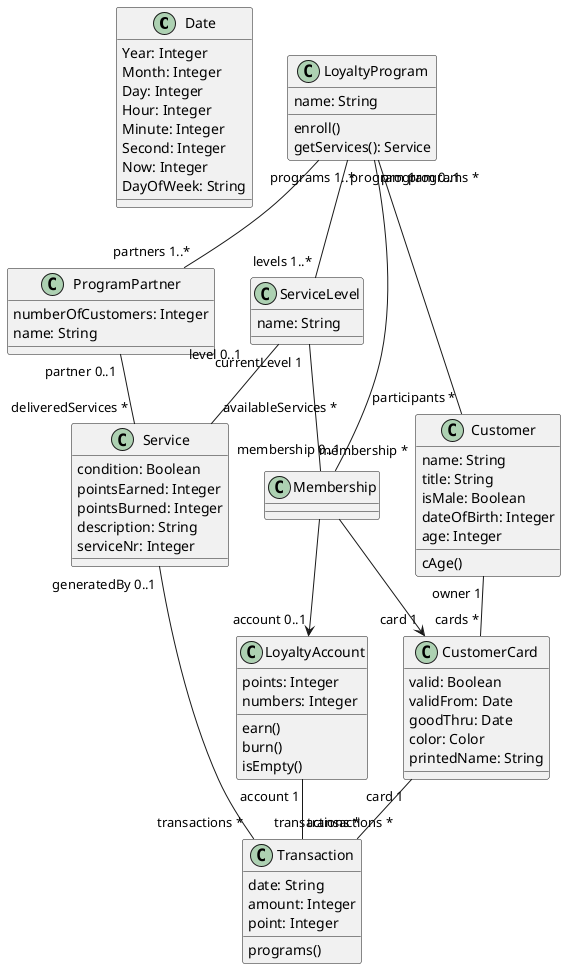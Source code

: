 @startuml Royal&Loyal

' classes '
class Date{
    Year: Integer
    Month: Integer
    Day: Integer
    Hour: Integer
    Minute: Integer
    Second: Integer
    Now: Integer
    DayOfWeek: String
}

class LoyaltyProgram{
    name: String
    enroll()
    getServices(): Service
}

class ProgramPartner{
    numberOfCustomers: Integer
    name: String
}

class Membership{}

class Customer{
    name: String
    title: String
    isMale: Boolean
    dateOfBirth: Integer
    age: Integer
    cAge()
}

class ServiceLevel{
    name: String
}

class Service{
    condition: Boolean
    pointsEarned: Integer
    pointsBurned: Integer
    description: String
    serviceNr: Integer
}

class CustomerCard{
    valid: Boolean
    validFrom: Date
    goodThru: Date
    color: Color
    printedName: String
}

class LoyaltyAccount{
    points: Integer
    numbers: Integer
    earn()
    burn()
    isEmpty()
}

class Transaction{
    date: String
    amount: Integer
    point: Integer
    programs()
}

' associations '
LoyaltyProgram "programs *" -- "participants *" Customer

LoyaltyProgram "programs 1..*" -- "partners 1..*" ProgramPartner

LoyaltyProgram "program 1" -- "levels 1..*" ServiceLevel

LoyaltyProgram "program 0..1" -- "membership 0..1" Membership

Customer "owner 1" -- "cards *" CustomerCard

ProgramPartner "partner 0..1" -- "deliveredServices *" Service

ServiceLevel "currentLevel 1" -- "membership *" Membership

ServiceLevel "level 0..1" -- "availableServices *" Service

Membership --> "card 1" CustomerCard

Membership --> "account 0..1" LoyaltyAccount

CustomerCard "card 1" -- "transactions *" Transaction

LoyaltyAccount "account 1" -- "transactions *" Transaction

Service "generatedBy 0..1" -- "transactions *" Transaction

@enduml